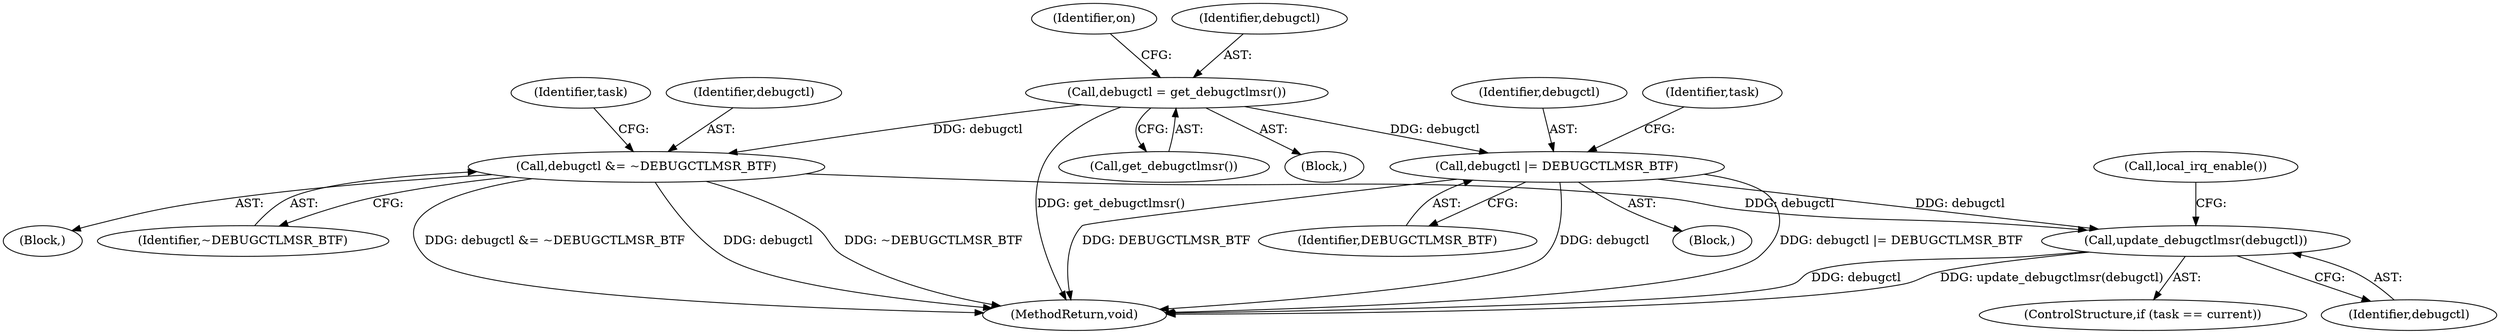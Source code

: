 digraph "0_linux_9899d11f654474d2d54ea52ceaa2a1f4db3abd68@API" {
"1000131" [label="(Call,update_debugctlmsr(debugctl))"];
"1000113" [label="(Call,debugctl |= DEBUGCTLMSR_BTF)"];
"1000107" [label="(Call,debugctl = get_debugctlmsr())"];
"1000121" [label="(Call,debugctl &= ~DEBUGCTLMSR_BTF)"];
"1000111" [label="(Identifier,on)"];
"1000123" [label="(Identifier,~DEBUGCTLMSR_BTF)"];
"1000131" [label="(Call,update_debugctlmsr(debugctl))"];
"1000104" [label="(Block,)"];
"1000112" [label="(Block,)"];
"1000134" [label="(MethodReturn,void)"];
"1000122" [label="(Identifier,debugctl)"];
"1000125" [label="(Identifier,task)"];
"1000132" [label="(Identifier,debugctl)"];
"1000114" [label="(Identifier,debugctl)"];
"1000127" [label="(ControlStructure,if (task == current))"];
"1000107" [label="(Call,debugctl = get_debugctlmsr())"];
"1000108" [label="(Identifier,debugctl)"];
"1000115" [label="(Identifier,DEBUGCTLMSR_BTF)"];
"1000113" [label="(Call,debugctl |= DEBUGCTLMSR_BTF)"];
"1000117" [label="(Identifier,task)"];
"1000133" [label="(Call,local_irq_enable())"];
"1000120" [label="(Block,)"];
"1000121" [label="(Call,debugctl &= ~DEBUGCTLMSR_BTF)"];
"1000109" [label="(Call,get_debugctlmsr())"];
"1000131" -> "1000127"  [label="AST: "];
"1000131" -> "1000132"  [label="CFG: "];
"1000132" -> "1000131"  [label="AST: "];
"1000133" -> "1000131"  [label="CFG: "];
"1000131" -> "1000134"  [label="DDG: debugctl"];
"1000131" -> "1000134"  [label="DDG: update_debugctlmsr(debugctl)"];
"1000113" -> "1000131"  [label="DDG: debugctl"];
"1000121" -> "1000131"  [label="DDG: debugctl"];
"1000113" -> "1000112"  [label="AST: "];
"1000113" -> "1000115"  [label="CFG: "];
"1000114" -> "1000113"  [label="AST: "];
"1000115" -> "1000113"  [label="AST: "];
"1000117" -> "1000113"  [label="CFG: "];
"1000113" -> "1000134"  [label="DDG: debugctl"];
"1000113" -> "1000134"  [label="DDG: debugctl |= DEBUGCTLMSR_BTF"];
"1000113" -> "1000134"  [label="DDG: DEBUGCTLMSR_BTF"];
"1000107" -> "1000113"  [label="DDG: debugctl"];
"1000107" -> "1000104"  [label="AST: "];
"1000107" -> "1000109"  [label="CFG: "];
"1000108" -> "1000107"  [label="AST: "];
"1000109" -> "1000107"  [label="AST: "];
"1000111" -> "1000107"  [label="CFG: "];
"1000107" -> "1000134"  [label="DDG: get_debugctlmsr()"];
"1000107" -> "1000121"  [label="DDG: debugctl"];
"1000121" -> "1000120"  [label="AST: "];
"1000121" -> "1000123"  [label="CFG: "];
"1000122" -> "1000121"  [label="AST: "];
"1000123" -> "1000121"  [label="AST: "];
"1000125" -> "1000121"  [label="CFG: "];
"1000121" -> "1000134"  [label="DDG: debugctl"];
"1000121" -> "1000134"  [label="DDG: ~DEBUGCTLMSR_BTF"];
"1000121" -> "1000134"  [label="DDG: debugctl &= ~DEBUGCTLMSR_BTF"];
}
